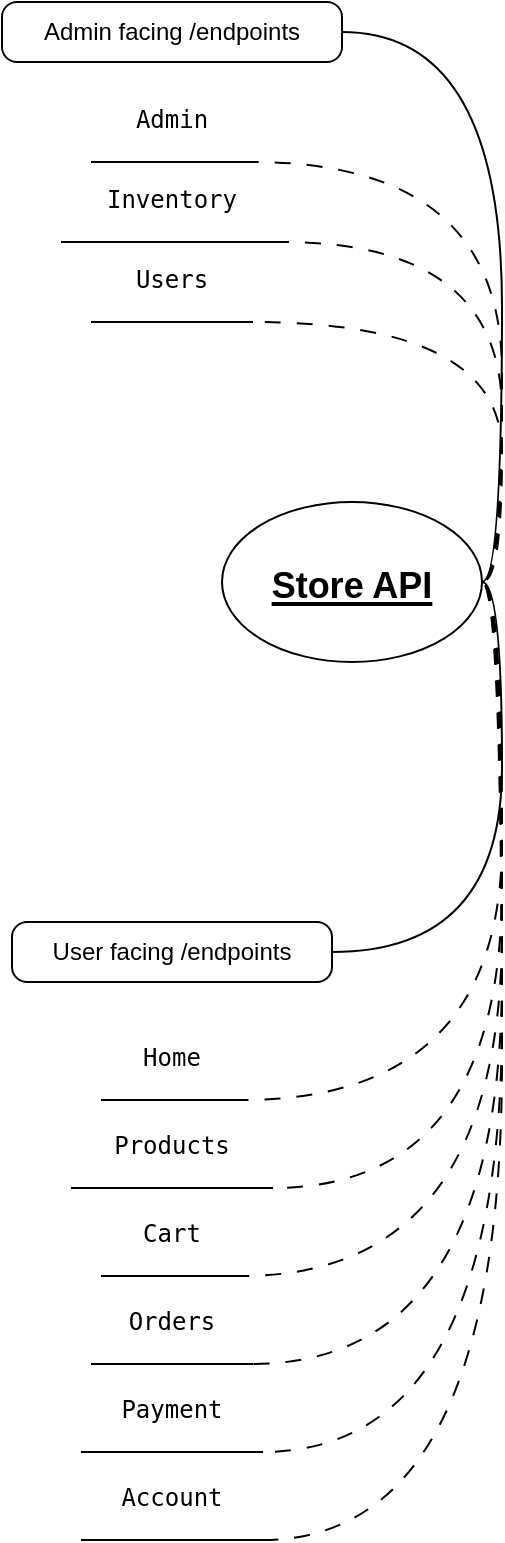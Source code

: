 <mxfile>
    <diagram id="zyYmefie_z_X44gp6lVI" name="Page-1">
        <mxGraphModel dx="2033" dy="1075" grid="1" gridSize="10" guides="1" tooltips="1" connect="1" arrows="1" fold="1" page="1" pageScale="1" pageWidth="850" pageHeight="1100" math="0" shadow="0">
            <root>
                <mxCell id="0"/>
                <mxCell id="1" parent="0"/>
                <mxCell id="30" value="" style="edgeStyle=entityRelationEdgeStyle;startArrow=none;endArrow=none;segment=10;curved=1;sourcePerimeterSpacing=0;targetPerimeterSpacing=0;snapToPoint=1;fixDash=0;metaEdit=0;comic=0;enumerate=0;" edge="1" parent="1" source="33" target="34">
                    <mxGeometry relative="1" as="geometry"/>
                </mxCell>
                <mxCell id="31" value="" style="edgeStyle=entityRelationEdgeStyle;startArrow=none;endArrow=none;segment=10;curved=1;sourcePerimeterSpacing=0;targetPerimeterSpacing=0;snapToPoint=1;fixDash=0;metaEdit=0;comic=0;enumerate=0;" edge="1" parent="1" source="33" target="35">
                    <mxGeometry relative="1" as="geometry"/>
                </mxCell>
                <mxCell id="32" value="" style="edgeStyle=entityRelationEdgeStyle;startArrow=none;endArrow=none;segment=10;curved=1;sourcePerimeterSpacing=0;targetPerimeterSpacing=0;snapToPoint=1;fixDash=0;metaEdit=0;comic=0;enumerate=0;flowAnimation=1;" edge="1" parent="1" source="33" target="36">
                    <mxGeometry relative="1" as="geometry"/>
                </mxCell>
                <mxCell id="33" value="&lt;h1&gt;&lt;font style=&quot;font-size: 18px;&quot;&gt;Store API&lt;/font&gt;&lt;/h1&gt;" style="ellipse;whiteSpace=wrap;html=1;align=center;treeFolding=1;treeMoving=1;newEdgeStyle={&quot;edgeStyle&quot;:&quot;entityRelationEdgeStyle&quot;,&quot;startArrow&quot;:&quot;none&quot;,&quot;endArrow&quot;:&quot;none&quot;,&quot;segment&quot;:10,&quot;curved&quot;:1,&quot;sourcePerimeterSpacing&quot;:0,&quot;targetPerimeterSpacing&quot;:0};comic=0;shadow=0;fillColor=default;fillStyle=auto;gradientColor=none;fontStyle=4;labelBackgroundColor=none;snapToPoint=1;fixDash=0;metaEdit=0;enumerate=0;" vertex="1" parent="1">
                    <mxGeometry x="395" y="415" width="130" height="80" as="geometry"/>
                </mxCell>
                <mxCell id="37" value="" style="edgeStyle=entityRelationEdgeStyle;startArrow=none;endArrow=none;segment=10;curved=1;sourcePerimeterSpacing=0;targetPerimeterSpacing=0;snapToPoint=1;fixDash=0;metaEdit=0;comic=0;enumerate=0;flowAnimation=1;" edge="1" parent="1" source="33" target="38">
                    <mxGeometry relative="1" as="geometry">
                        <mxPoint x="320" y="695" as="sourcePoint"/>
                    </mxGeometry>
                </mxCell>
                <mxCell id="39" value="" style="edgeStyle=entityRelationEdgeStyle;startArrow=none;endArrow=none;segment=10;curved=1;sourcePerimeterSpacing=0;targetPerimeterSpacing=0;snapToPoint=1;fixDash=0;metaEdit=0;comic=0;enumerate=0;flowAnimation=1;" edge="1" parent="1" source="33" target="40">
                    <mxGeometry relative="1" as="geometry">
                        <mxPoint x="320" y="695" as="sourcePoint"/>
                    </mxGeometry>
                </mxCell>
                <mxCell id="41" value="" style="edgeStyle=entityRelationEdgeStyle;startArrow=none;endArrow=none;segment=10;curved=1;sourcePerimeterSpacing=0;targetPerimeterSpacing=0;snapToPoint=1;fixDash=0;metaEdit=0;comic=0;enumerate=0;flowAnimation=1;" edge="1" parent="1" source="33" target="42">
                    <mxGeometry relative="1" as="geometry">
                        <mxPoint x="320" y="695" as="sourcePoint"/>
                    </mxGeometry>
                </mxCell>
                <mxCell id="43" value="" style="edgeStyle=entityRelationEdgeStyle;startArrow=none;endArrow=none;segment=10;curved=1;sourcePerimeterSpacing=0;targetPerimeterSpacing=0;snapToPoint=1;fixDash=0;metaEdit=0;comic=0;enumerate=0;flowAnimation=1;" edge="1" parent="1" source="33" target="44">
                    <mxGeometry relative="1" as="geometry">
                        <mxPoint x="320" y="695" as="sourcePoint"/>
                    </mxGeometry>
                </mxCell>
                <mxCell id="45" value="" style="edgeStyle=entityRelationEdgeStyle;startArrow=none;endArrow=none;segment=10;curved=1;sourcePerimeterSpacing=0;targetPerimeterSpacing=0;snapToPoint=1;fixDash=0;metaEdit=0;comic=0;enumerate=0;flowAnimation=1;" edge="1" parent="1" source="33" target="46">
                    <mxGeometry relative="1" as="geometry">
                        <mxPoint x="320" y="695" as="sourcePoint"/>
                    </mxGeometry>
                </mxCell>
                <mxCell id="47" value="" style="edgeStyle=entityRelationEdgeStyle;startArrow=none;endArrow=none;segment=10;sourcePerimeterSpacing=0;targetPerimeterSpacing=0;snapToPoint=1;fixDash=0;metaEdit=0;comic=0;enumerate=0;curved=1;orthogonalLoop=0;flowAnimation=1;" edge="1" parent="1" source="33" target="48">
                    <mxGeometry relative="1" as="geometry">
                        <mxPoint x="320" y="695" as="sourcePoint"/>
                    </mxGeometry>
                </mxCell>
                <mxCell id="49" value="" style="edgeStyle=entityRelationEdgeStyle;startArrow=none;endArrow=none;segment=10;curved=1;sourcePerimeterSpacing=0;targetPerimeterSpacing=0;snapToPoint=1;fixDash=0;metaEdit=0;comic=0;enumerate=0;flowAnimation=1;" edge="1" parent="1" source="33" target="50">
                    <mxGeometry relative="1" as="geometry">
                        <mxPoint x="320" y="695" as="sourcePoint"/>
                    </mxGeometry>
                </mxCell>
                <mxCell id="51" value="" style="edgeStyle=entityRelationEdgeStyle;startArrow=none;endArrow=none;segment=10;curved=1;sourcePerimeterSpacing=0;targetPerimeterSpacing=0;snapToPoint=1;fixDash=0;metaEdit=0;comic=0;enumerate=0;flowAnimation=1;" edge="1" parent="1" source="33" target="52">
                    <mxGeometry relative="1" as="geometry">
                        <mxPoint x="425.0" y="555" as="sourcePoint"/>
                    </mxGeometry>
                </mxCell>
                <mxCell id="55" value="" style="group" vertex="1" connectable="0" parent="1">
                    <mxGeometry x="315" y="625" width="135" height="309" as="geometry"/>
                </mxCell>
                <mxCell id="35" value="User facing /endpoints" style="whiteSpace=wrap;html=1;rounded=1;arcSize=25;align=center;verticalAlign=middle;strokeWidth=1;autosize=1;spacing=4;treeFolding=1;treeMoving=1;newEdgeStyle={&quot;edgeStyle&quot;:&quot;entityRelationEdgeStyle&quot;,&quot;startArrow&quot;:&quot;none&quot;,&quot;endArrow&quot;:&quot;none&quot;,&quot;segment&quot;:10,&quot;curved&quot;:1,&quot;sourcePerimeterSpacing&quot;:0,&quot;targetPerimeterSpacing&quot;:0};snapToPoint=1;fixDash=0;metaEdit=0;comic=0;enumerate=0;" vertex="1" parent="55">
                    <mxGeometry x="-25" width="160" height="30" as="geometry"/>
                </mxCell>
                <mxCell id="36" value="&lt;pre&gt;Home&lt;/pre&gt;" style="whiteSpace=wrap;html=1;shape=partialRectangle;top=0;left=0;bottom=1;right=0;points=[[0,1],[1,1]];fillColor=none;align=center;verticalAlign=bottom;routingCenterY=0.5;snapToPoint=1;autosize=1;treeFolding=1;treeMoving=1;newEdgeStyle={&quot;edgeStyle&quot;:&quot;entityRelationEdgeStyle&quot;,&quot;startArrow&quot;:&quot;none&quot;,&quot;endArrow&quot;:&quot;none&quot;,&quot;segment&quot;:10,&quot;curved&quot;:1,&quot;sourcePerimeterSpacing&quot;:0,&quot;targetPerimeterSpacing&quot;:0};fixDash=0;metaEdit=0;comic=0;enumerate=0;" vertex="1" parent="55">
                    <mxGeometry x="20" y="39" width="70" height="50" as="geometry"/>
                </mxCell>
                <mxCell id="38" value="&lt;pre&gt;Products&lt;/pre&gt;" style="whiteSpace=wrap;html=1;shape=partialRectangle;top=0;left=0;bottom=1;right=0;points=[[0,1],[1,1]];fillColor=none;align=center;verticalAlign=bottom;routingCenterY=0.5;snapToPoint=1;autosize=1;treeFolding=1;treeMoving=1;newEdgeStyle={&quot;edgeStyle&quot;:&quot;entityRelationEdgeStyle&quot;,&quot;startArrow&quot;:&quot;none&quot;,&quot;endArrow&quot;:&quot;none&quot;,&quot;segment&quot;:10,&quot;curved&quot;:1,&quot;sourcePerimeterSpacing&quot;:0,&quot;targetPerimeterSpacing&quot;:0};fixDash=0;metaEdit=0;comic=0;enumerate=0;" vertex="1" parent="55">
                    <mxGeometry x="5" y="83" width="100" height="50" as="geometry"/>
                </mxCell>
                <mxCell id="42" value="&lt;pre&gt;Cart&lt;/pre&gt;" style="whiteSpace=wrap;html=1;shape=partialRectangle;top=0;left=0;bottom=1;right=0;points=[[0,1],[1,1]];fillColor=none;align=center;verticalAlign=bottom;routingCenterY=0.5;snapToPoint=1;autosize=1;treeFolding=1;treeMoving=1;newEdgeStyle={&quot;edgeStyle&quot;:&quot;entityRelationEdgeStyle&quot;,&quot;startArrow&quot;:&quot;none&quot;,&quot;endArrow&quot;:&quot;none&quot;,&quot;segment&quot;:10,&quot;curved&quot;:1,&quot;sourcePerimeterSpacing&quot;:0,&quot;targetPerimeterSpacing&quot;:0};fixDash=0;metaEdit=0;comic=0;enumerate=0;" vertex="1" parent="55">
                    <mxGeometry x="20" y="127" width="70" height="50" as="geometry"/>
                </mxCell>
                <mxCell id="44" value="&lt;pre&gt;Orders&lt;/pre&gt;" style="whiteSpace=wrap;html=1;shape=partialRectangle;top=0;left=0;bottom=1;right=0;points=[[0,1],[1,1]];fillColor=none;align=center;verticalAlign=bottom;routingCenterY=0.5;snapToPoint=1;autosize=1;treeFolding=1;treeMoving=1;newEdgeStyle={&quot;edgeStyle&quot;:&quot;entityRelationEdgeStyle&quot;,&quot;startArrow&quot;:&quot;none&quot;,&quot;endArrow&quot;:&quot;none&quot;,&quot;segment&quot;:10,&quot;curved&quot;:1,&quot;sourcePerimeterSpacing&quot;:0,&quot;targetPerimeterSpacing&quot;:0};fixDash=0;metaEdit=0;comic=0;enumerate=0;" vertex="1" parent="55">
                    <mxGeometry x="15" y="171" width="80" height="50" as="geometry"/>
                </mxCell>
                <mxCell id="46" value="&lt;pre&gt;Payment&lt;/pre&gt;" style="whiteSpace=wrap;html=1;shape=partialRectangle;top=0;left=0;bottom=1;right=0;points=[[0,1],[1,1]];fillColor=none;align=center;verticalAlign=bottom;routingCenterY=0.5;snapToPoint=1;autosize=1;treeFolding=1;treeMoving=1;newEdgeStyle={&quot;edgeStyle&quot;:&quot;entityRelationEdgeStyle&quot;,&quot;startArrow&quot;:&quot;none&quot;,&quot;endArrow&quot;:&quot;none&quot;,&quot;segment&quot;:10,&quot;curved&quot;:1,&quot;sourcePerimeterSpacing&quot;:0,&quot;targetPerimeterSpacing&quot;:0};fixDash=0;metaEdit=0;comic=0;enumerate=0;" vertex="1" parent="55">
                    <mxGeometry x="10" y="215" width="90" height="50" as="geometry"/>
                </mxCell>
                <mxCell id="50" value="&lt;pre&gt;Account&lt;/pre&gt;" style="whiteSpace=wrap;html=1;shape=partialRectangle;top=0;left=0;bottom=1;right=0;points=[[0,1],[1,1]];fillColor=none;align=center;verticalAlign=bottom;routingCenterY=0.5;snapToPoint=1;autosize=1;treeFolding=1;treeMoving=1;newEdgeStyle={&quot;edgeStyle&quot;:&quot;entityRelationEdgeStyle&quot;,&quot;startArrow&quot;:&quot;none&quot;,&quot;endArrow&quot;:&quot;none&quot;,&quot;segment&quot;:10,&quot;curved&quot;:1,&quot;sourcePerimeterSpacing&quot;:0,&quot;targetPerimeterSpacing&quot;:0};comic=0;shadow=0;fixDash=0;metaEdit=0;enumerate=0;" vertex="1" parent="55">
                    <mxGeometry x="10" y="259" width="90" height="50" as="geometry"/>
                </mxCell>
                <mxCell id="56" value="" style="group" vertex="1" connectable="0" parent="1">
                    <mxGeometry x="315" y="165" width="140" height="160" as="geometry"/>
                </mxCell>
                <mxCell id="34" value="Admin facing /endpoints" style="whiteSpace=wrap;html=1;rounded=1;arcSize=25;align=center;verticalAlign=middle;strokeWidth=1;autosize=1;spacing=4;treeFolding=1;treeMoving=1;newEdgeStyle={&quot;edgeStyle&quot;:&quot;entityRelationEdgeStyle&quot;,&quot;startArrow&quot;:&quot;none&quot;,&quot;endArrow&quot;:&quot;none&quot;,&quot;segment&quot;:10,&quot;curved&quot;:1,&quot;sourcePerimeterSpacing&quot;:0,&quot;targetPerimeterSpacing&quot;:0};snapToPoint=1;fixDash=0;metaEdit=0;comic=0;enumerate=0;" vertex="1" parent="56">
                    <mxGeometry x="-30" width="170" height="30" as="geometry"/>
                </mxCell>
                <mxCell id="40" value="&lt;pre&gt;Inventory&lt;/pre&gt;" style="whiteSpace=wrap;html=1;shape=partialRectangle;top=0;left=0;bottom=1;right=0;points=[[0,1],[1,1]];fillColor=none;align=center;verticalAlign=bottom;routingCenterY=0.5;snapToPoint=1;autosize=1;treeFolding=1;treeMoving=1;newEdgeStyle={&quot;edgeStyle&quot;:&quot;entityRelationEdgeStyle&quot;,&quot;startArrow&quot;:&quot;none&quot;,&quot;endArrow&quot;:&quot;none&quot;,&quot;segment&quot;:10,&quot;curved&quot;:1,&quot;sourcePerimeterSpacing&quot;:0,&quot;targetPerimeterSpacing&quot;:0};fixDash=0;metaEdit=0;comic=0;enumerate=0;" vertex="1" parent="56">
                    <mxGeometry y="70" width="110" height="50" as="geometry"/>
                </mxCell>
                <mxCell id="48" value="&lt;pre&gt;Admin&lt;/pre&gt;" style="whiteSpace=wrap;html=1;shape=partialRectangle;top=0;left=0;bottom=1;right=0;points=[[0,1],[1,1]];fillColor=none;align=center;verticalAlign=bottom;routingCenterY=0.5;snapToPoint=1;autosize=1;treeFolding=1;treeMoving=1;newEdgeStyle={&quot;edgeStyle&quot;:&quot;entityRelationEdgeStyle&quot;,&quot;startArrow&quot;:&quot;none&quot;,&quot;endArrow&quot;:&quot;none&quot;,&quot;segment&quot;:10,&quot;curved&quot;:1,&quot;sourcePerimeterSpacing&quot;:0,&quot;targetPerimeterSpacing&quot;:0};fixDash=0;metaEdit=0;comic=0;enumerate=0;" vertex="1" parent="56">
                    <mxGeometry x="15" y="30" width="80" height="50" as="geometry"/>
                </mxCell>
                <mxCell id="52" value="&lt;pre&gt;Users&lt;/pre&gt;" style="whiteSpace=wrap;html=1;shape=partialRectangle;top=0;left=0;bottom=1;right=0;points=[[0,1],[1,1]];fillColor=none;align=center;verticalAlign=bottom;routingCenterY=0.5;snapToPoint=1;autosize=1;treeFolding=1;treeMoving=1;newEdgeStyle={&quot;edgeStyle&quot;:&quot;entityRelationEdgeStyle&quot;,&quot;startArrow&quot;:&quot;none&quot;,&quot;endArrow&quot;:&quot;none&quot;,&quot;segment&quot;:10,&quot;curved&quot;:1,&quot;sourcePerimeterSpacing&quot;:0,&quot;targetPerimeterSpacing&quot;:0};fixDash=0;metaEdit=0;comic=0;enumerate=0;" vertex="1" parent="56">
                    <mxGeometry x="15" y="110" width="80" height="50" as="geometry"/>
                </mxCell>
            </root>
        </mxGraphModel>
    </diagram>
</mxfile>